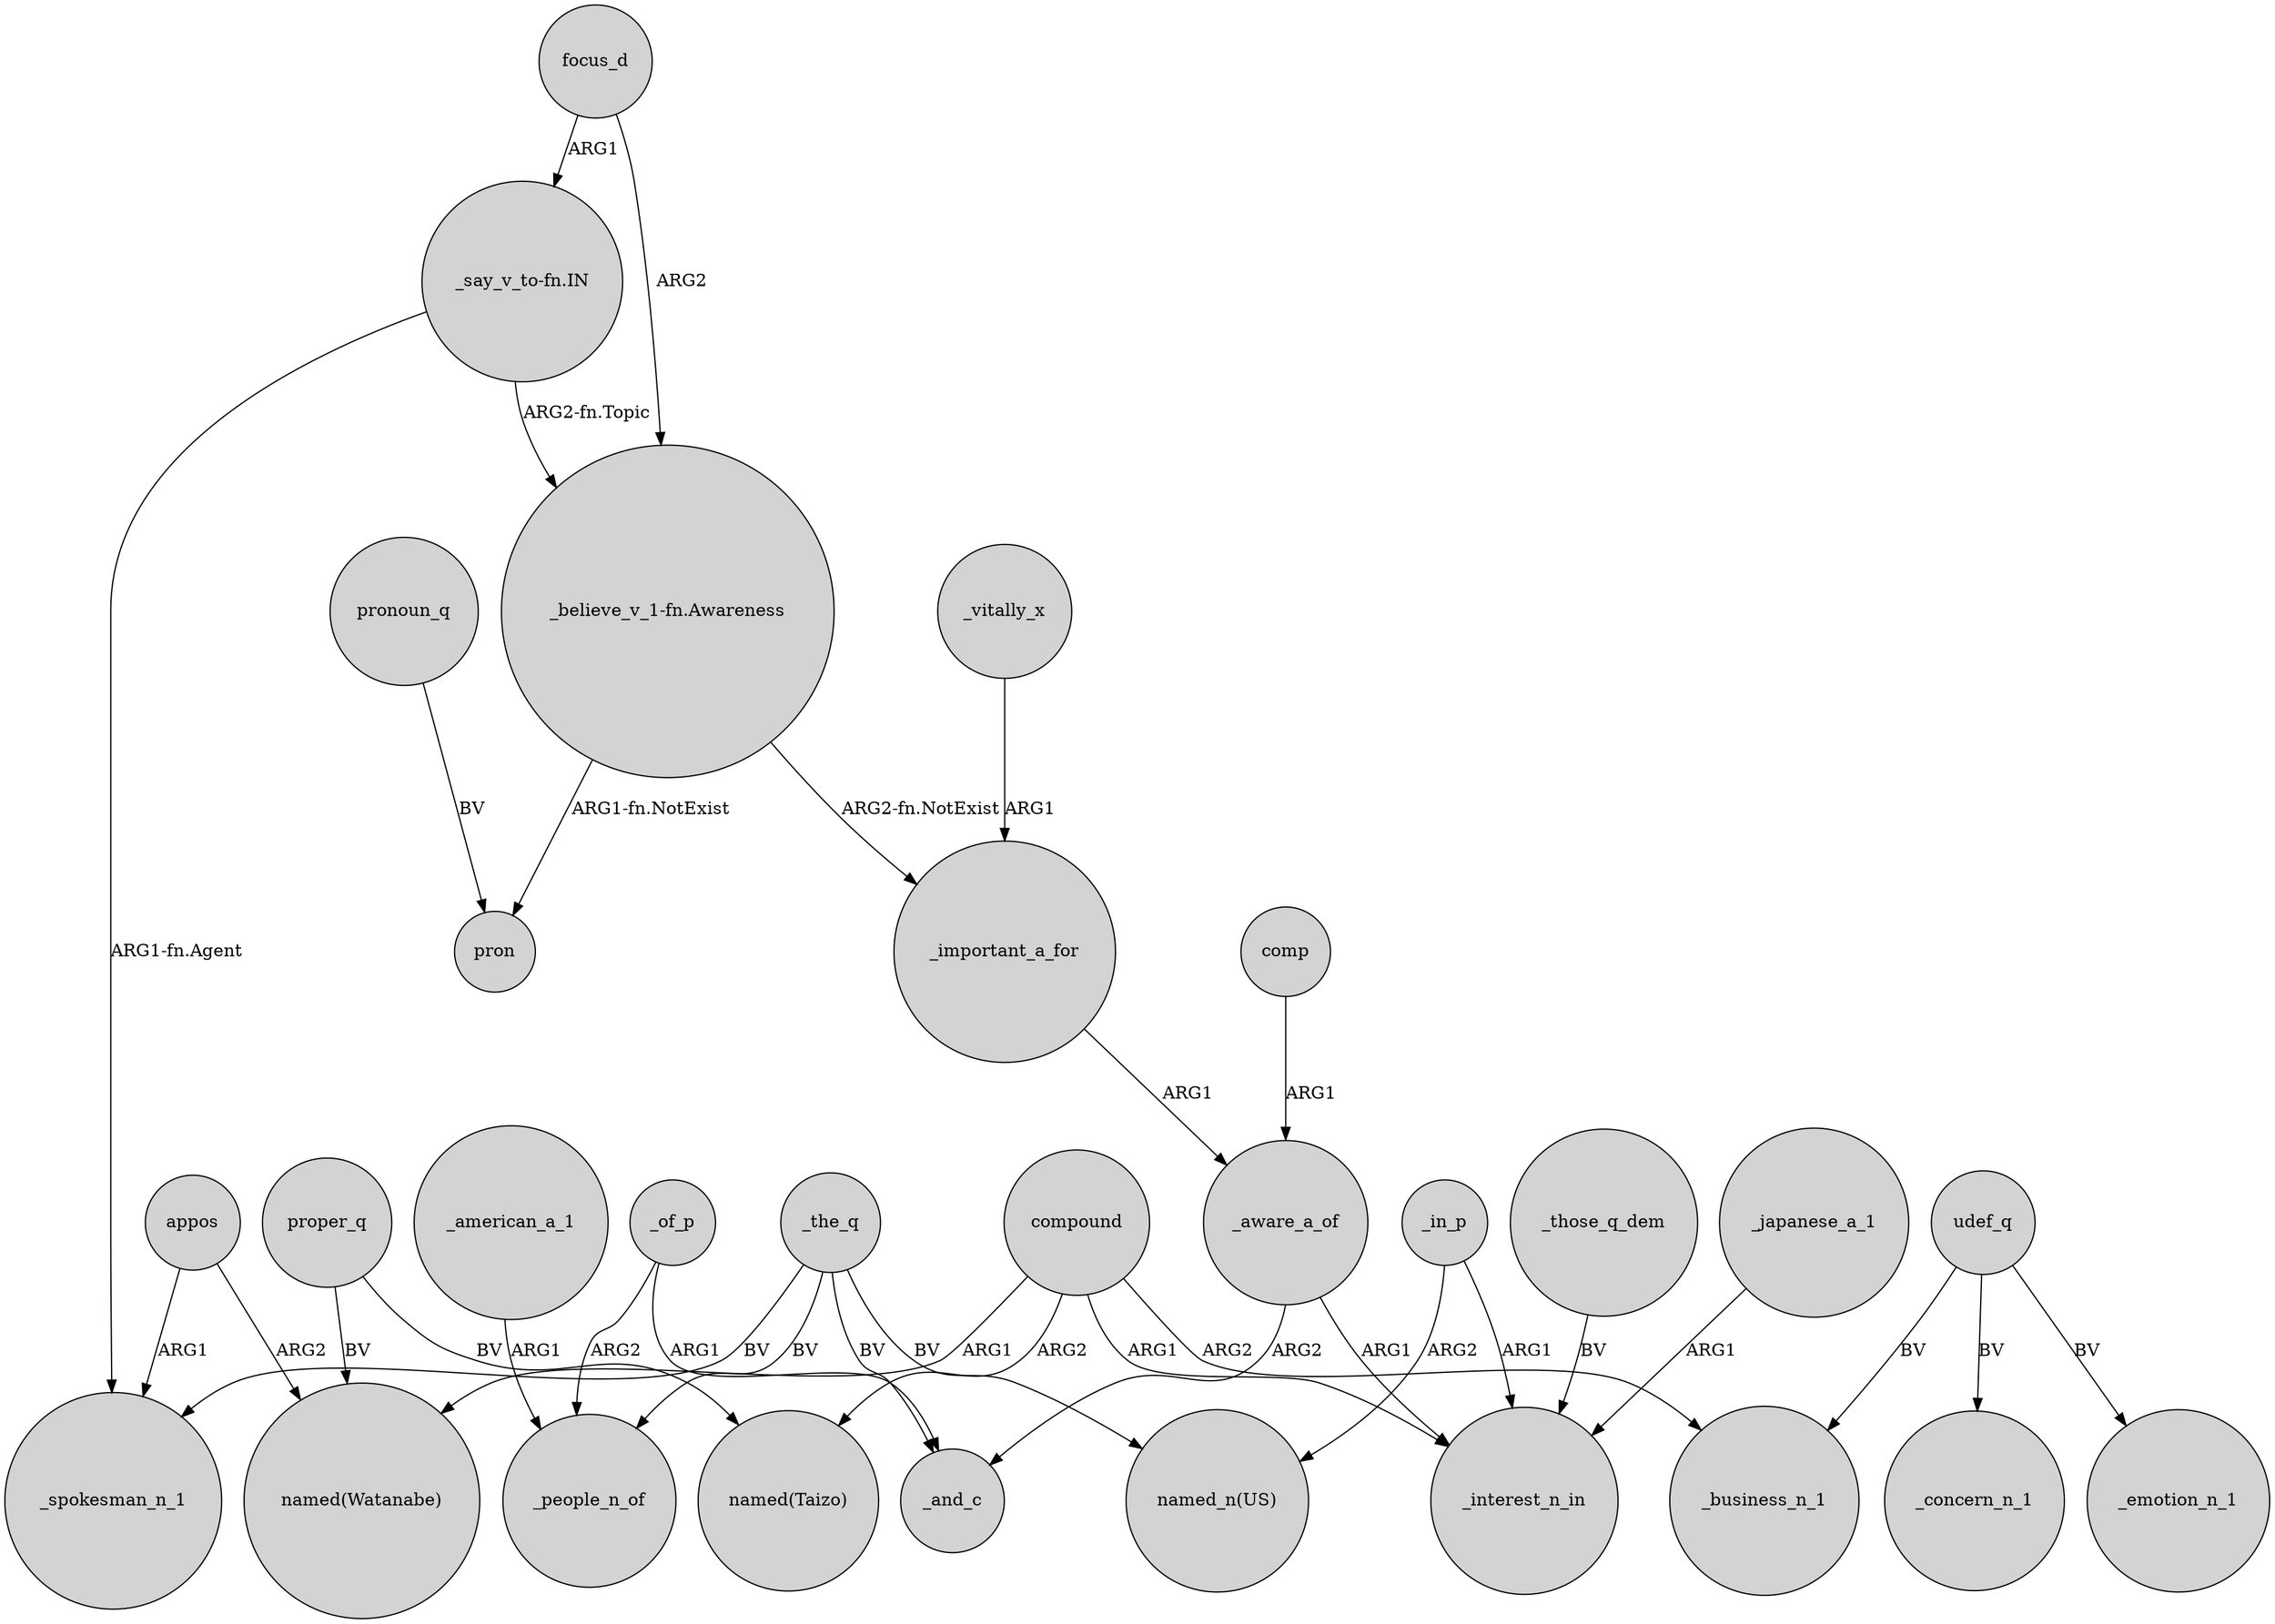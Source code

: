 digraph {
	node [shape=circle style=filled]
	_those_q_dem -> _interest_n_in [label=BV]
	_the_q -> _and_c [label=BV]
	compound -> "named(Watanabe)" [label=ARG1]
	_american_a_1 -> _people_n_of [label=ARG1]
	_in_p -> "named_n(US)" [label=ARG2]
	_the_q -> "named_n(US)" [label=BV]
	"_say_v_to-fn.IN" -> _spokesman_n_1 [label="ARG1-fn.Agent"]
	"_believe_v_1-fn.Awareness" -> _important_a_for [label="ARG2-fn.NotExist"]
	pronoun_q -> pron [label=BV]
	_of_p -> _people_n_of [label=ARG2]
	_vitally_x -> _important_a_for [label=ARG1]
	_aware_a_of -> _interest_n_in [label=ARG1]
	udef_q -> _concern_n_1 [label=BV]
	appos -> _spokesman_n_1 [label=ARG1]
	compound -> "named(Taizo)" [label=ARG2]
	"_say_v_to-fn.IN" -> "_believe_v_1-fn.Awareness" [label="ARG2-fn.Topic"]
	compound -> _business_n_1 [label=ARG2]
	_of_p -> _and_c [label=ARG1]
	proper_q -> "named(Watanabe)" [label=BV]
	focus_d -> "_believe_v_1-fn.Awareness" [label=ARG2]
	_important_a_for -> _aware_a_of [label=ARG1]
	udef_q -> _business_n_1 [label=BV]
	comp -> _aware_a_of [label=ARG1]
	appos -> "named(Watanabe)" [label=ARG2]
	compound -> _interest_n_in [label=ARG1]
	udef_q -> _emotion_n_1 [label=BV]
	_the_q -> _spokesman_n_1 [label=BV]
	_japanese_a_1 -> _interest_n_in [label=ARG1]
	proper_q -> "named(Taizo)" [label=BV]
	"_believe_v_1-fn.Awareness" -> pron [label="ARG1-fn.NotExist"]
	_aware_a_of -> _and_c [label=ARG2]
	_the_q -> _people_n_of [label=BV]
	focus_d -> "_say_v_to-fn.IN" [label=ARG1]
	_in_p -> _interest_n_in [label=ARG1]
}
